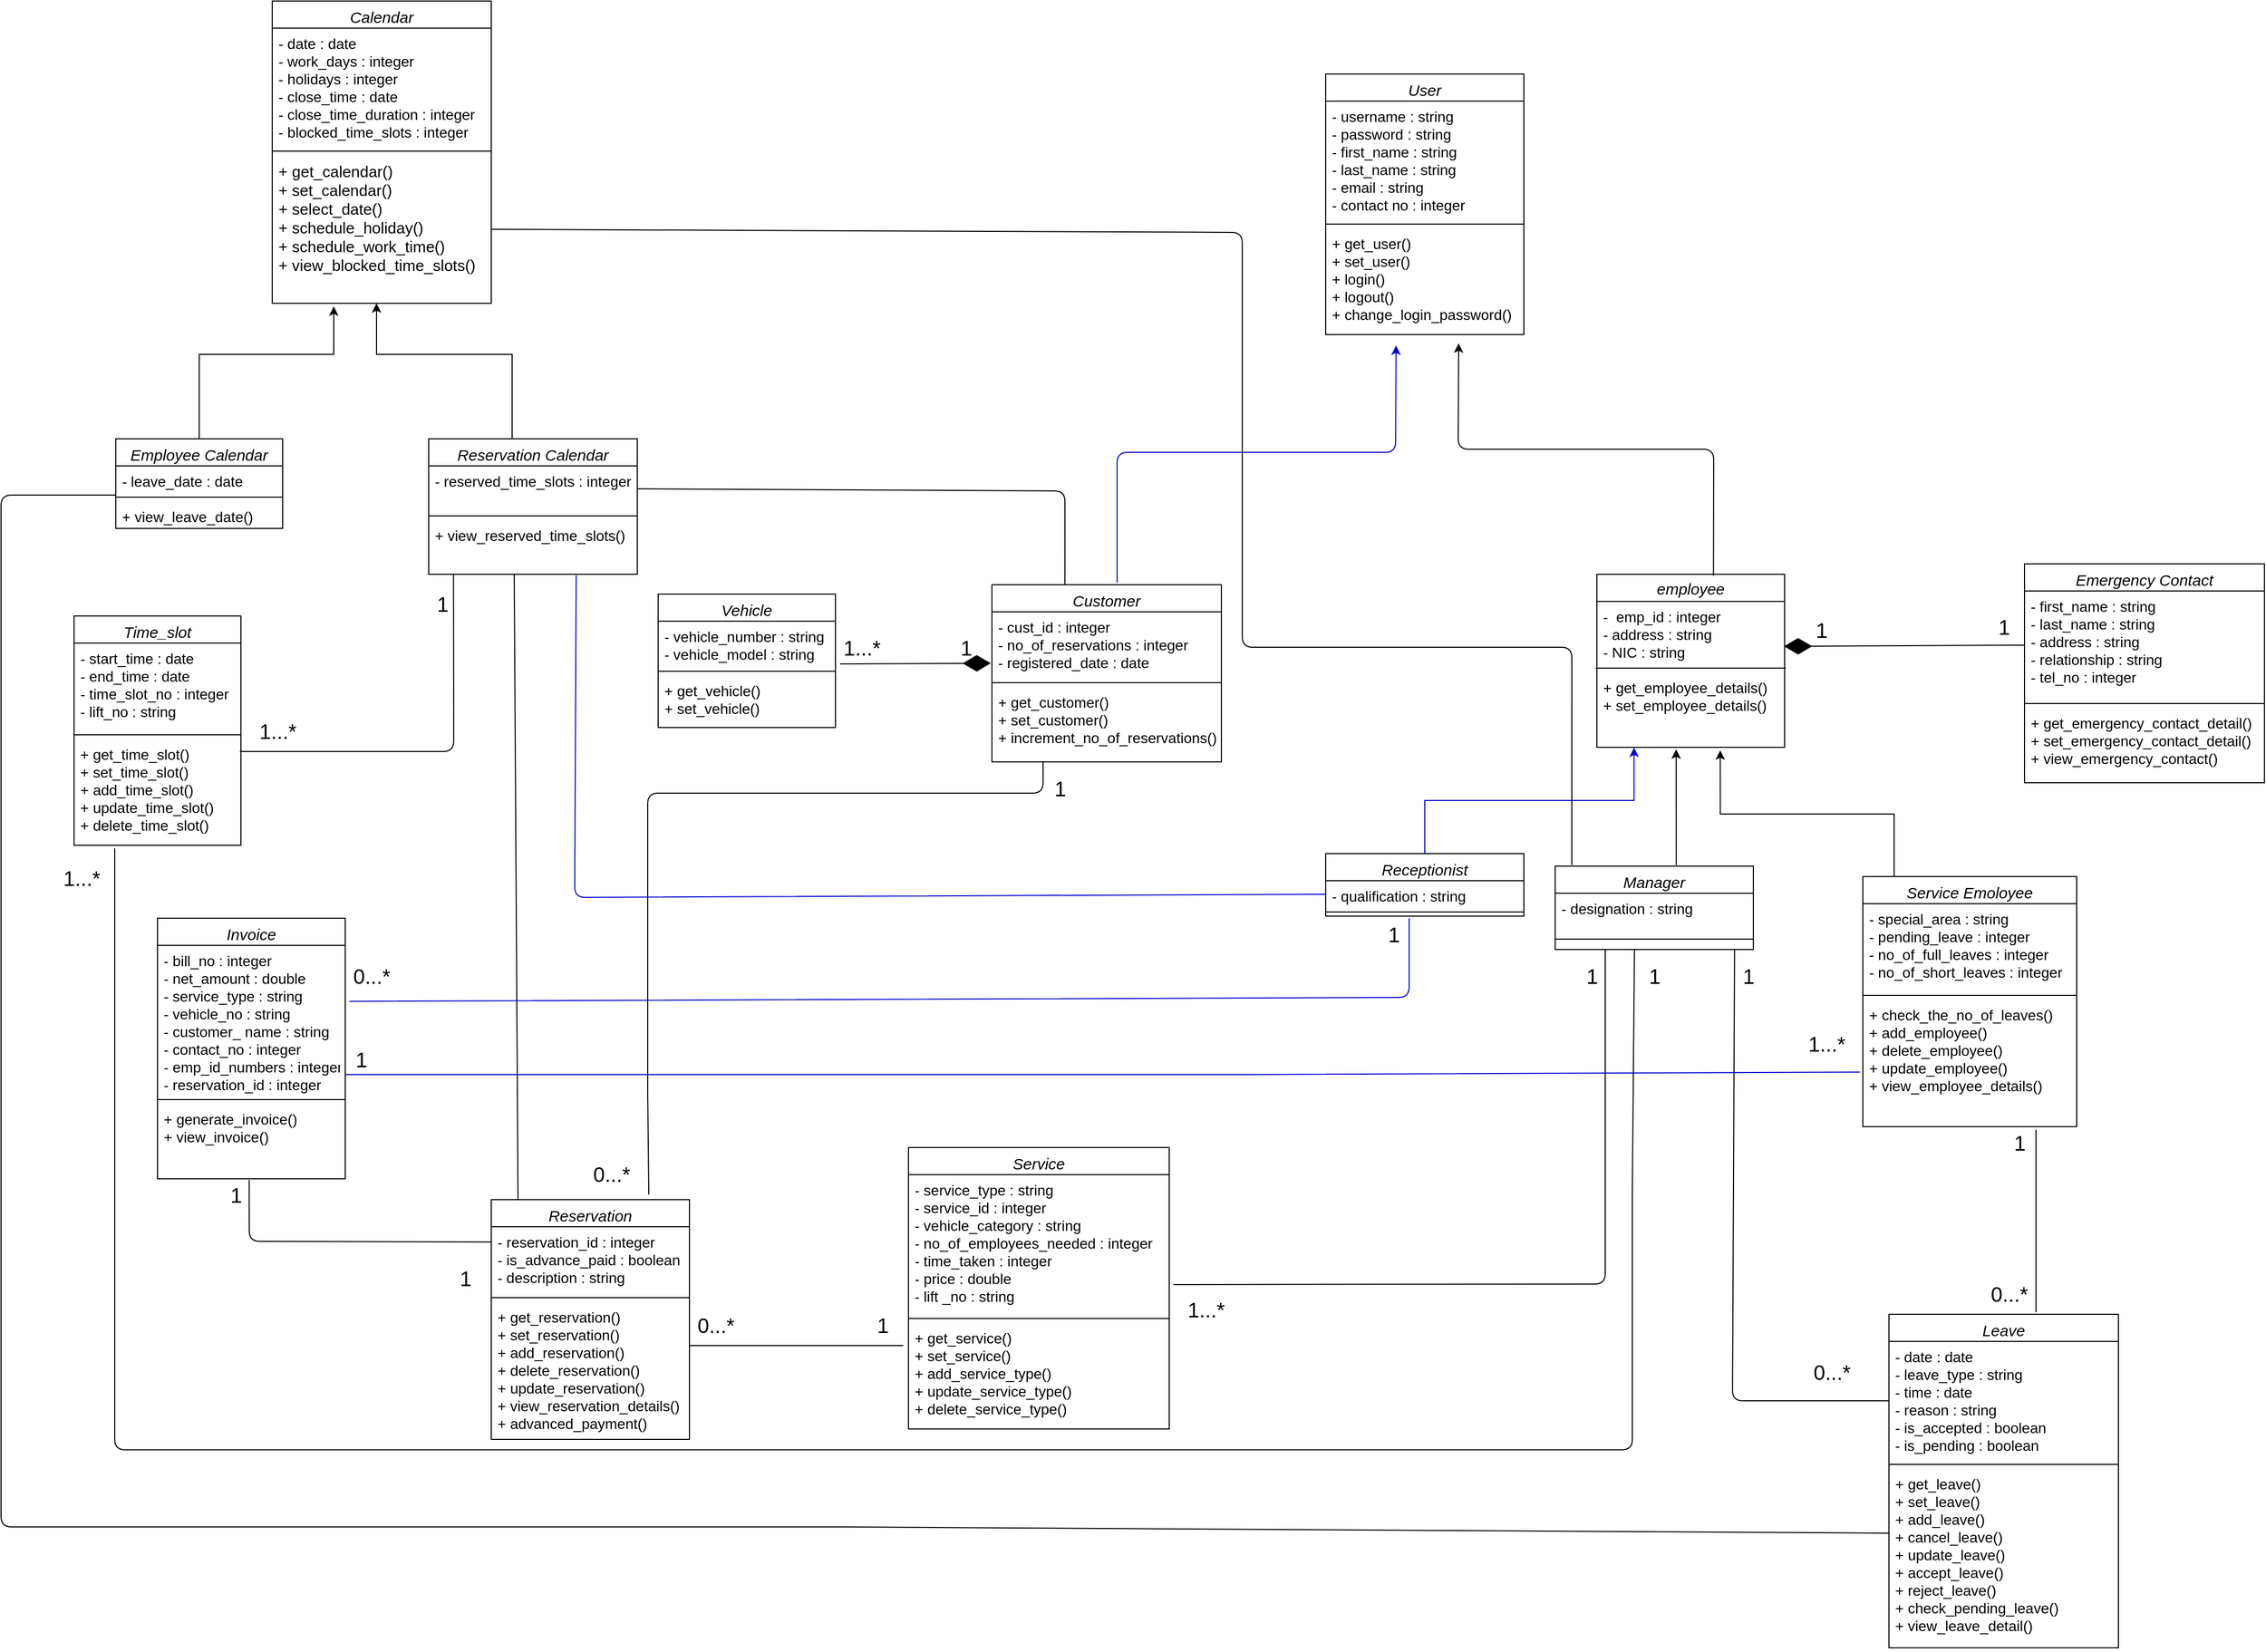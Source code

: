 <mxfile version="13.3.5" type="device"><diagram id="CrQ1TRCvhjFQjU25ip5w" name="Page-1"><mxGraphModel dx="1024" dy="592" grid="1" gridSize="10" guides="1" tooltips="1" connect="1" arrows="1" fold="1" page="1" pageScale="1" pageWidth="2336" pageHeight="1654" math="0" shadow="0"><root><mxCell id="0"/><mxCell id="1" parent="0"/><mxCell id="5kuCGe-Mn72vPVUXU6Hc-28" value="" style="endArrow=diamondThin;endFill=1;endSize=24;html=1;entryX=-0.005;entryY=0.771;entryDx=0;entryDy=0;entryPerimeter=0;exitX=1.026;exitY=0.932;exitDx=0;exitDy=0;exitPerimeter=0;" parent="1" source="5kuCGe-Mn72vPVUXU6Hc-24" target="5kuCGe-Mn72vPVUXU6Hc-6" edge="1"><mxGeometry width="160" relative="1" as="geometry"><mxPoint x="890" y="688" as="sourcePoint"/><mxPoint x="1150" y="1182" as="targetPoint"/><Array as="points"/></mxGeometry></mxCell><mxCell id="5kuCGe-Mn72vPVUXU6Hc-76" value="Calendar" style="swimlane;fontStyle=2;align=center;verticalAlign=top;childLayout=stackLayout;horizontal=1;startSize=26;horizontalStack=0;resizeParent=1;resizeParentMax=0;resizeLast=0;collapsible=1;marginBottom=0;fontSize=15;" parent="1" vertex="1"><mxGeometry x="350" y="60" width="210" height="290" as="geometry"/></mxCell><mxCell id="5kuCGe-Mn72vPVUXU6Hc-77" value="- date : date&#10;- work_days : integer &#10;- holidays : integer&#10;- close_time : date&#10;- close_time_duration : integer&#10;- blocked_time_slots : integer&#10; " style="text;strokeColor=none;fillColor=none;align=left;verticalAlign=top;spacingLeft=4;spacingRight=4;overflow=hidden;rotatable=0;points=[[0,0.5],[1,0.5]];portConstraint=eastwest;fontSize=14;" parent="5kuCGe-Mn72vPVUXU6Hc-76" vertex="1"><mxGeometry y="26" width="210" height="114" as="geometry"/></mxCell><mxCell id="5kuCGe-Mn72vPVUXU6Hc-78" value="" style="line;strokeWidth=1;fillColor=none;align=left;verticalAlign=middle;spacingTop=-1;spacingLeft=3;spacingRight=3;rotatable=0;labelPosition=right;points=[];portConstraint=eastwest;" parent="5kuCGe-Mn72vPVUXU6Hc-76" vertex="1"><mxGeometry y="140" width="210" height="8" as="geometry"/></mxCell><mxCell id="5kuCGe-Mn72vPVUXU6Hc-79" value="+ get_calendar()&#10;+ set_calendar()&#10;+ select_date()&#10;+ schedule_holiday()&#10;+ schedule_work_time()&#10;+ view_blocked_time_slots()" style="text;strokeColor=none;fillColor=none;align=left;verticalAlign=top;spacingLeft=4;spacingRight=4;overflow=hidden;rotatable=0;points=[[0,0.5],[1,0.5]];portConstraint=eastwest;fontSize=15;" parent="5kuCGe-Mn72vPVUXU6Hc-76" vertex="1"><mxGeometry y="148" width="210" height="142" as="geometry"/></mxCell><mxCell id="5kuCGe-Mn72vPVUXU6Hc-29" value="&lt;font style=&quot;font-size: 20px&quot;&gt;1&lt;/font&gt;" style="text;html=1;align=center;verticalAlign=middle;resizable=0;points=[];autosize=1;fontSize=14;" parent="1" vertex="1"><mxGeometry x="1000" y="670" width="30" height="20" as="geometry"/></mxCell><mxCell id="5kuCGe-Mn72vPVUXU6Hc-30" value="&lt;font style=&quot;font-size: 20px&quot;&gt;1...*&lt;/font&gt;" style="text;html=1;align=center;verticalAlign=middle;resizable=0;points=[];autosize=1;fontSize=14;" parent="1" vertex="1"><mxGeometry x="890" y="670" width="50" height="20" as="geometry"/></mxCell><mxCell id="5kuCGe-Mn72vPVUXU6Hc-32" value="" style="edgeStyle=orthogonalEdgeStyle;rounded=0;orthogonalLoop=1;jettySize=auto;html=1;fontSize=14;entryX=0.198;entryY=1.002;entryDx=0;entryDy=0;entryPerimeter=0;strokeColor=#0000CC;" parent="1" source="5kuCGe-Mn72vPVUXU6Hc-35" target="5kuCGe-Mn72vPVUXU6Hc-48" edge="1"><mxGeometry relative="1" as="geometry"><mxPoint x="1450" y="820" as="targetPoint"/></mxGeometry></mxCell><mxCell id="5kuCGe-Mn72vPVUXU6Hc-33" value="" style="edgeStyle=orthogonalEdgeStyle;rounded=0;orthogonalLoop=1;jettySize=auto;html=1;fontSize=14;entryX=0.657;entryY=1.021;entryDx=0;entryDy=0;entryPerimeter=0;" parent="1" source="5kuCGe-Mn72vPVUXU6Hc-43" target="5kuCGe-Mn72vPVUXU6Hc-48" edge="1"><mxGeometry relative="1" as="geometry"><mxPoint x="1709" y="772" as="targetPoint"/><Array as="points"><mxPoint x="1905" y="840"/><mxPoint x="1738" y="840"/></Array></mxGeometry></mxCell><mxCell id="5kuCGe-Mn72vPVUXU6Hc-34" value="" style="endArrow=classic;html=1;fontSize=14;exitX=0.611;exitY=-0.011;exitDx=0;exitDy=0;exitPerimeter=0;" parent="1" source="5kuCGe-Mn72vPVUXU6Hc-39" edge="1"><mxGeometry width="50" height="50" relative="1" as="geometry"><mxPoint x="1700" y="800" as="sourcePoint"/><mxPoint x="1696" y="778" as="targetPoint"/></mxGeometry></mxCell><mxCell id="5kuCGe-Mn72vPVUXU6Hc-62" value="&lt;font style=&quot;font-size: 20px&quot;&gt;1&lt;/font&gt;" style="text;html=1;align=center;verticalAlign=middle;resizable=0;points=[];autosize=1;" parent="1" vertex="1"><mxGeometry x="1820" y="653" width="30" height="20" as="geometry"/></mxCell><mxCell id="5kuCGe-Mn72vPVUXU6Hc-63" value="&lt;font style=&quot;font-size: 20px&quot;&gt;1&lt;/font&gt;" style="text;html=1;align=center;verticalAlign=middle;resizable=0;points=[];autosize=1;" parent="1" vertex="1"><mxGeometry x="1995" y="650" width="30" height="20" as="geometry"/></mxCell><mxCell id="5kuCGe-Mn72vPVUXU6Hc-74" style="edgeStyle=orthogonalEdgeStyle;rounded=0;orthogonalLoop=1;jettySize=auto;html=1;fontSize=14;exitX=0.5;exitY=0;exitDx=0;exitDy=0;" parent="1" source="5kuCGe-Mn72vPVUXU6Hc-80" edge="1"><mxGeometry relative="1" as="geometry"><mxPoint x="409" y="353" as="targetPoint"/><Array as="points"><mxPoint x="280" y="399"/><mxPoint x="409" y="399"/><mxPoint x="409" y="353"/></Array><mxPoint x="210" y="440" as="sourcePoint"/></mxGeometry></mxCell><mxCell id="5kuCGe-Mn72vPVUXU6Hc-75" value="" style="edgeStyle=orthogonalEdgeStyle;rounded=0;orthogonalLoop=1;jettySize=auto;html=1;fontSize=14;exitX=0.5;exitY=0;exitDx=0;exitDy=0;" parent="1" source="5kuCGe-Mn72vPVUXU6Hc-84" target="5kuCGe-Mn72vPVUXU6Hc-79" edge="1"><mxGeometry relative="1" as="geometry"><mxPoint x="510" y="299" as="targetPoint"/><Array as="points"><mxPoint x="580" y="399"/><mxPoint x="450" y="399"/></Array><mxPoint x="710" y="400" as="sourcePoint"/></mxGeometry></mxCell><mxCell id="5kuCGe-Mn72vPVUXU6Hc-93" value="" style="endArrow=classic;html=1;entryX=0.355;entryY=1.103;entryDx=0;entryDy=0;entryPerimeter=0;strokeColor=#0000CC;" parent="1" target="5kuCGe-Mn72vPVUXU6Hc-4" edge="1"><mxGeometry width="50" height="50" relative="1" as="geometry"><mxPoint x="1160" y="618" as="sourcePoint"/><mxPoint x="1290" y="510" as="targetPoint"/><Array as="points"><mxPoint x="1160" y="493"/><mxPoint x="1427" y="493"/></Array></mxGeometry></mxCell><mxCell id="5kuCGe-Mn72vPVUXU6Hc-95" value="" style="endArrow=classic;html=1;entryX=0.671;entryY=1.083;entryDx=0;entryDy=0;entryPerimeter=0;exitX=0.621;exitY=0.009;exitDx=0;exitDy=0;exitPerimeter=0;" parent="1" source="5kuCGe-Mn72vPVUXU6Hc-47" target="5kuCGe-Mn72vPVUXU6Hc-4" edge="1"><mxGeometry width="50" height="50" relative="1" as="geometry"><mxPoint x="2160" y="530" as="sourcePoint"/><mxPoint x="1020" y="470" as="targetPoint"/><Array as="points"><mxPoint x="1732" y="490"/><mxPoint x="1487" y="490"/></Array></mxGeometry></mxCell><mxCell id="5kuCGe-Mn72vPVUXU6Hc-57" value="Emergency Contact" style="swimlane;fontStyle=2;align=center;verticalAlign=top;childLayout=stackLayout;horizontal=1;startSize=26;horizontalStack=0;resizeParent=1;resizeParentMax=0;resizeLast=0;collapsible=1;marginBottom=0;fontSize=15;" parent="1" vertex="1"><mxGeometry x="2030" y="600" width="230" height="210" as="geometry"/></mxCell><mxCell id="5kuCGe-Mn72vPVUXU6Hc-58" value="- first_name : string&#10;- last_name : string&#10;- address : string&#10;- relationship : string&#10;- tel_no : integer" style="text;strokeColor=none;fillColor=none;align=left;verticalAlign=top;spacingLeft=4;spacingRight=4;overflow=hidden;rotatable=0;points=[[0,0.5],[1,0.5]];portConstraint=eastwest;fontSize=14;" parent="5kuCGe-Mn72vPVUXU6Hc-57" vertex="1"><mxGeometry y="26" width="230" height="104" as="geometry"/></mxCell><mxCell id="5kuCGe-Mn72vPVUXU6Hc-59" value="" style="line;strokeWidth=1;fillColor=none;align=left;verticalAlign=middle;spacingTop=-1;spacingLeft=3;spacingRight=3;rotatable=0;labelPosition=right;points=[];portConstraint=eastwest;" parent="5kuCGe-Mn72vPVUXU6Hc-57" vertex="1"><mxGeometry y="130" width="230" height="8" as="geometry"/></mxCell><mxCell id="5kuCGe-Mn72vPVUXU6Hc-60" value="+ get_emergency_contact_detail()&#10;+ set_emergency_contact_detail()&#10;+ view_emergency_contact()" style="text;strokeColor=none;fillColor=none;align=left;verticalAlign=top;spacingLeft=4;spacingRight=4;overflow=hidden;rotatable=0;points=[[0,0.5],[1,0.5]];portConstraint=eastwest;fontSize=14;" parent="5kuCGe-Mn72vPVUXU6Hc-57" vertex="1"><mxGeometry y="138" width="230" height="72" as="geometry"/></mxCell><mxCell id="5kuCGe-Mn72vPVUXU6Hc-98" value="" style="endArrow=diamondThin;endFill=1;endSize=24;html=1;exitX=0;exitY=0.5;exitDx=0;exitDy=0;entryX=0.997;entryY=0.308;entryDx=0;entryDy=0;entryPerimeter=0;" parent="1" source="5kuCGe-Mn72vPVUXU6Hc-58" target="5kuCGe-Mn72vPVUXU6Hc-48" edge="1"><mxGeometry width="160" relative="1" as="geometry"><mxPoint x="1771" y="678" as="sourcePoint"/><mxPoint x="1820" y="730" as="targetPoint"/></mxGeometry></mxCell><mxCell id="5kuCGe-Mn72vPVUXU6Hc-1" value="User" style="swimlane;fontStyle=2;align=center;verticalAlign=top;childLayout=stackLayout;horizontal=1;startSize=26;horizontalStack=0;resizeParent=1;resizeParentMax=0;resizeLast=0;collapsible=1;marginBottom=0;fontSize=15;" parent="1" vertex="1"><mxGeometry x="1360" y="130" width="190" height="250" as="geometry"/></mxCell><mxCell id="5kuCGe-Mn72vPVUXU6Hc-2" value="- username : string&#10;- password : string&#10;- first_name : string&#10;- last_name : string&#10;- email : string&#10;- contact no : integer" style="text;strokeColor=none;fillColor=none;align=left;verticalAlign=top;spacingLeft=4;spacingRight=4;overflow=hidden;rotatable=0;points=[[0,0.5],[1,0.5]];portConstraint=eastwest;fontSize=14;" parent="5kuCGe-Mn72vPVUXU6Hc-1" vertex="1"><mxGeometry y="26" width="190" height="114" as="geometry"/></mxCell><mxCell id="5kuCGe-Mn72vPVUXU6Hc-3" value="" style="line;strokeWidth=1;fillColor=none;align=left;verticalAlign=middle;spacingTop=-1;spacingLeft=3;spacingRight=3;rotatable=0;labelPosition=right;points=[];portConstraint=eastwest;fontSize=14;" parent="5kuCGe-Mn72vPVUXU6Hc-1" vertex="1"><mxGeometry y="140" width="190" height="8" as="geometry"/></mxCell><mxCell id="5kuCGe-Mn72vPVUXU6Hc-4" value="+ get_user()&#10;+ set_user()&#10;+ login()&#10;+ logout()&#10;+ change_login_password()" style="text;strokeColor=none;fillColor=none;align=left;verticalAlign=top;spacingLeft=4;spacingRight=4;overflow=hidden;rotatable=0;points=[[0,0.5],[1,0.5]];portConstraint=eastwest;fontSize=14;" parent="5kuCGe-Mn72vPVUXU6Hc-1" vertex="1"><mxGeometry y="148" width="190" height="102" as="geometry"/></mxCell><mxCell id="5kuCGe-Mn72vPVUXU6Hc-84" value="Reservation Calendar" style="swimlane;fontStyle=2;align=center;verticalAlign=top;childLayout=stackLayout;horizontal=1;startSize=26;horizontalStack=0;resizeParent=1;resizeParentMax=0;resizeLast=0;collapsible=1;marginBottom=0;fontSize=15;" parent="1" vertex="1"><mxGeometry x="500" y="480" width="200" height="130" as="geometry"/></mxCell><mxCell id="5kuCGe-Mn72vPVUXU6Hc-85" value="- reserved_time_slots : integer" style="text;strokeColor=none;fillColor=none;align=left;verticalAlign=top;spacingLeft=4;spacingRight=4;overflow=hidden;rotatable=0;points=[[0,0.5],[1,0.5]];portConstraint=eastwest;fontSize=14;" parent="5kuCGe-Mn72vPVUXU6Hc-84" vertex="1"><mxGeometry y="26" width="200" height="44" as="geometry"/></mxCell><mxCell id="5kuCGe-Mn72vPVUXU6Hc-86" value="" style="line;strokeWidth=1;fillColor=none;align=left;verticalAlign=middle;spacingTop=-1;spacingLeft=3;spacingRight=3;rotatable=0;labelPosition=right;points=[];portConstraint=eastwest;fontSize=14;" parent="5kuCGe-Mn72vPVUXU6Hc-84" vertex="1"><mxGeometry y="70" width="200" height="8" as="geometry"/></mxCell><mxCell id="5kuCGe-Mn72vPVUXU6Hc-87" value="+ view_reserved_time_slots()" style="text;strokeColor=none;fillColor=none;align=left;verticalAlign=top;spacingLeft=4;spacingRight=4;overflow=hidden;rotatable=0;points=[[0,0.5],[1,0.5]];portConstraint=eastwest;fontSize=14;" parent="5kuCGe-Mn72vPVUXU6Hc-84" vertex="1"><mxGeometry y="78" width="200" height="52" as="geometry"/></mxCell><mxCell id="5kuCGe-Mn72vPVUXU6Hc-80" value="Employee Calendar" style="swimlane;fontStyle=2;align=center;verticalAlign=top;childLayout=stackLayout;horizontal=1;startSize=26;horizontalStack=0;resizeParent=1;resizeParentMax=0;resizeLast=0;collapsible=1;marginBottom=0;fontSize=15;" parent="1" vertex="1"><mxGeometry x="200" y="480" width="160" height="86" as="geometry"/></mxCell><mxCell id="5kuCGe-Mn72vPVUXU6Hc-81" value="- leave_date : date" style="text;strokeColor=none;fillColor=none;align=left;verticalAlign=top;spacingLeft=4;spacingRight=4;overflow=hidden;rotatable=0;points=[[0,0.5],[1,0.5]];portConstraint=eastwest;fontSize=14;" parent="5kuCGe-Mn72vPVUXU6Hc-80" vertex="1"><mxGeometry y="26" width="160" height="26" as="geometry"/></mxCell><mxCell id="5kuCGe-Mn72vPVUXU6Hc-82" value="" style="line;strokeWidth=1;fillColor=none;align=left;verticalAlign=middle;spacingTop=-1;spacingLeft=3;spacingRight=3;rotatable=0;labelPosition=right;points=[];portConstraint=eastwest;fontSize=14;" parent="5kuCGe-Mn72vPVUXU6Hc-80" vertex="1"><mxGeometry y="52" width="160" height="8" as="geometry"/></mxCell><mxCell id="5kuCGe-Mn72vPVUXU6Hc-83" value="+ view_leave_date()" style="text;strokeColor=none;fillColor=none;align=left;verticalAlign=top;spacingLeft=4;spacingRight=4;overflow=hidden;rotatable=0;points=[[0,0.5],[1,0.5]];portConstraint=eastwest;fontSize=14;" parent="5kuCGe-Mn72vPVUXU6Hc-80" vertex="1"><mxGeometry y="60" width="160" height="26" as="geometry"/></mxCell><mxCell id="5kuCGe-Mn72vPVUXU6Hc-102" value="" style="endArrow=none;html=1;exitX=1;exitY=0.5;exitDx=0;exitDy=0;entryX=0.318;entryY=0.002;entryDx=0;entryDy=0;entryPerimeter=0;" parent="1" source="5kuCGe-Mn72vPVUXU6Hc-85" target="5kuCGe-Mn72vPVUXU6Hc-5" edge="1"><mxGeometry width="50" height="50" relative="1" as="geometry"><mxPoint x="730" y="740" as="sourcePoint"/><mxPoint x="780" y="690" as="targetPoint"/><Array as="points"><mxPoint x="1110" y="530"/></Array></mxGeometry></mxCell><mxCell id="5kuCGe-Mn72vPVUXU6Hc-111" value="" style="endArrow=none;html=1;exitX=0.795;exitY=-0.021;exitDx=0;exitDy=0;exitPerimeter=0;entryX=0.223;entryY=1;entryDx=0;entryDy=0;entryPerimeter=0;" parent="1" source="5kuCGe-Mn72vPVUXU6Hc-107" target="5kuCGe-Mn72vPVUXU6Hc-8" edge="1"><mxGeometry width="50" height="50" relative="1" as="geometry"><mxPoint x="810" y="900" as="sourcePoint"/><mxPoint x="1090" y="860" as="targetPoint"/><Array as="points"><mxPoint x="710" y="1110"/><mxPoint x="710" y="820"/><mxPoint x="1089" y="820"/></Array></mxGeometry></mxCell><mxCell id="5kuCGe-Mn72vPVUXU6Hc-119" value="" style="endArrow=none;html=1;exitX=1.015;exitY=0.787;exitDx=0;exitDy=0;exitPerimeter=0;" parent="1" source="5kuCGe-Mn72vPVUXU6Hc-104" edge="1"><mxGeometry width="50" height="50" relative="1" as="geometry"><mxPoint x="1230" y="1291" as="sourcePoint"/><mxPoint x="1628" y="970" as="targetPoint"/><Array as="points"><mxPoint x="1628" y="1291"/><mxPoint x="1628" y="1140"/></Array></mxGeometry></mxCell><mxCell id="5kuCGe-Mn72vPVUXU6Hc-121" value="" style="endArrow=none;html=1;" parent="1" edge="1"><mxGeometry width="50" height="50" relative="1" as="geometry"><mxPoint x="750" y="1350" as="sourcePoint"/><mxPoint x="955" y="1350" as="targetPoint"/></mxGeometry></mxCell><mxCell id="5kuCGe-Mn72vPVUXU6Hc-132" value="" style="endArrow=none;html=1;entryX=0;entryY=0.228;entryDx=0;entryDy=0;entryPerimeter=0;exitX=0.488;exitY=1.015;exitDx=0;exitDy=0;exitPerimeter=0;" parent="1" source="5kuCGe-Mn72vPVUXU6Hc-185" target="5kuCGe-Mn72vPVUXU6Hc-108" edge="1"><mxGeometry width="50" height="50" relative="1" as="geometry"><mxPoint x="296" y="1000" as="sourcePoint"/><mxPoint x="700" y="900" as="targetPoint"/><Array as="points"><mxPoint x="328" y="1250"/></Array></mxGeometry></mxCell><mxCell id="5kuCGe-Mn72vPVUXU6Hc-43" value="Service Emoloyee" style="swimlane;fontStyle=2;align=center;verticalAlign=top;childLayout=stackLayout;horizontal=1;startSize=26;horizontalStack=0;resizeParent=1;resizeParentMax=0;resizeLast=0;collapsible=1;marginBottom=0;fontSize=15;" parent="1" vertex="1"><mxGeometry x="1875" y="900" width="205" height="240" as="geometry"/></mxCell><mxCell id="5kuCGe-Mn72vPVUXU6Hc-44" value="- special_area : string&#10;- pending_leave : integer&#10;- no_of_full_leaves : integer&#10;- no_of_short_leaves : integer&#10;" style="text;strokeColor=none;fillColor=none;align=left;verticalAlign=top;spacingLeft=4;spacingRight=4;overflow=hidden;rotatable=0;points=[[0,0.5],[1,0.5]];portConstraint=eastwest;fontSize=14;" parent="5kuCGe-Mn72vPVUXU6Hc-43" vertex="1"><mxGeometry y="26" width="205" height="84" as="geometry"/></mxCell><mxCell id="5kuCGe-Mn72vPVUXU6Hc-45" value="" style="line;strokeWidth=1;fillColor=none;align=left;verticalAlign=middle;spacingTop=-1;spacingLeft=3;spacingRight=3;rotatable=0;labelPosition=right;points=[];portConstraint=eastwest;fontSize=14;" parent="5kuCGe-Mn72vPVUXU6Hc-43" vertex="1"><mxGeometry y="110" width="205" height="8" as="geometry"/></mxCell><mxCell id="5kuCGe-Mn72vPVUXU6Hc-46" value="+ check_the_no_of_leaves()&#10;+ add_employee() &#10;+ delete_employee()&#10;+ update_employee()&#10;+ view_employee_details()&#10;" style="text;strokeColor=none;fillColor=none;align=left;verticalAlign=top;spacingLeft=4;spacingRight=4;overflow=hidden;rotatable=0;points=[[0,0.5],[1,0.5]];portConstraint=eastwest;fontSize=14;" parent="5kuCGe-Mn72vPVUXU6Hc-43" vertex="1"><mxGeometry y="118" width="205" height="122" as="geometry"/></mxCell><mxCell id="5kuCGe-Mn72vPVUXU6Hc-39" value="Manager" style="swimlane;fontStyle=2;align=center;verticalAlign=top;childLayout=stackLayout;horizontal=1;startSize=26;horizontalStack=0;resizeParent=1;resizeParentMax=0;resizeLast=0;collapsible=1;marginBottom=0;fontSize=15;" parent="1" vertex="1"><mxGeometry x="1580" y="890" width="190" height="80" as="geometry"/></mxCell><mxCell id="5kuCGe-Mn72vPVUXU6Hc-40" value="- designation : string" style="text;strokeColor=none;fillColor=none;align=left;verticalAlign=top;spacingLeft=4;spacingRight=4;overflow=hidden;rotatable=0;points=[[0,0.5],[1,0.5]];portConstraint=eastwest;fontSize=14;" parent="5kuCGe-Mn72vPVUXU6Hc-39" vertex="1"><mxGeometry y="26" width="190" height="34" as="geometry"/></mxCell><mxCell id="5kuCGe-Mn72vPVUXU6Hc-41" value="" style="line;strokeWidth=1;fillColor=none;align=left;verticalAlign=middle;spacingTop=-1;spacingLeft=3;spacingRight=3;rotatable=0;labelPosition=right;points=[];portConstraint=eastwest;fontSize=14;" parent="5kuCGe-Mn72vPVUXU6Hc-39" vertex="1"><mxGeometry y="60" width="190" height="20" as="geometry"/></mxCell><mxCell id="5kuCGe-Mn72vPVUXU6Hc-169" value="" style="endArrow=none;html=1;fontSize=20;exitX=0;exitY=0.5;exitDx=0;exitDy=0;" parent="1" source="5kuCGe-Mn72vPVUXU6Hc-141" edge="1"><mxGeometry width="50" height="50" relative="1" as="geometry"><mxPoint x="1720" y="1450" as="sourcePoint"/><mxPoint x="1752" y="970" as="targetPoint"/><Array as="points"><mxPoint x="1750" y="1403"/></Array></mxGeometry></mxCell><mxCell id="5kuCGe-Mn72vPVUXU6Hc-170" value="" style="endArrow=none;html=1;fontSize=20;" parent="1" edge="1"><mxGeometry width="50" height="50" relative="1" as="geometry"><mxPoint x="2041" y="1143" as="sourcePoint"/><mxPoint x="2041" y="1318" as="targetPoint"/><Array as="points"/></mxGeometry></mxCell><mxCell id="5kuCGe-Mn72vPVUXU6Hc-171" value="1" style="text;html=1;align=center;verticalAlign=middle;resizable=0;points=[];autosize=1;fontSize=20;" parent="1" vertex="1"><mxGeometry x="1750" y="980" width="30" height="30" as="geometry"/></mxCell><mxCell id="5kuCGe-Mn72vPVUXU6Hc-5" value="Customer" style="swimlane;fontStyle=2;align=center;verticalAlign=top;childLayout=stackLayout;horizontal=1;startSize=26;horizontalStack=0;resizeParent=1;resizeParentMax=0;resizeLast=0;collapsible=1;marginBottom=0;fontSize=15;" parent="1" vertex="1"><mxGeometry x="1040" y="620" width="220" height="170" as="geometry"/></mxCell><mxCell id="5kuCGe-Mn72vPVUXU6Hc-6" value="- cust_id : integer&#10;- no_of_reservations : integer&#10;- registered_date : date" style="text;strokeColor=none;fillColor=none;align=left;verticalAlign=top;spacingLeft=4;spacingRight=4;overflow=hidden;rotatable=0;points=[[0,0.5],[1,0.5]];portConstraint=eastwest;fontSize=14;" parent="5kuCGe-Mn72vPVUXU6Hc-5" vertex="1"><mxGeometry y="26" width="220" height="64" as="geometry"/></mxCell><mxCell id="5kuCGe-Mn72vPVUXU6Hc-7" value="" style="line;strokeWidth=1;fillColor=none;align=left;verticalAlign=middle;spacingTop=-1;spacingLeft=3;spacingRight=3;rotatable=0;labelPosition=right;points=[];portConstraint=eastwest;fontSize=14;" parent="5kuCGe-Mn72vPVUXU6Hc-5" vertex="1"><mxGeometry y="90" width="220" height="8" as="geometry"/></mxCell><mxCell id="5kuCGe-Mn72vPVUXU6Hc-8" value="+ get_customer()&#10;+ set_customer()&#10;+ increment_no_of_reservations()&#10;" style="text;strokeColor=none;fillColor=none;align=left;verticalAlign=top;spacingLeft=4;spacingRight=4;overflow=hidden;rotatable=0;points=[[0,0.5],[1,0.5]];portConstraint=eastwest;fontSize=14;" parent="5kuCGe-Mn72vPVUXU6Hc-5" vertex="1"><mxGeometry y="98" width="220" height="72" as="geometry"/></mxCell><mxCell id="5kuCGe-Mn72vPVUXU6Hc-172" value="0...*" style="text;html=1;align=center;verticalAlign=middle;resizable=0;points=[];autosize=1;fontSize=20;" parent="1" vertex="1"><mxGeometry x="1820" y="1360" width="50" height="30" as="geometry"/></mxCell><mxCell id="5kuCGe-Mn72vPVUXU6Hc-173" value="1" style="text;html=1;align=center;verticalAlign=middle;resizable=0;points=[];autosize=1;fontSize=20;" parent="1" vertex="1"><mxGeometry x="2010" y="1140" width="30" height="30" as="geometry"/></mxCell><mxCell id="5kuCGe-Mn72vPVUXU6Hc-174" value="0...*" style="text;html=1;align=center;verticalAlign=middle;resizable=0;points=[];autosize=1;fontSize=20;" parent="1" vertex="1"><mxGeometry x="1990" y="1285" width="50" height="30" as="geometry"/></mxCell><mxCell id="5kuCGe-Mn72vPVUXU6Hc-177" value="0...*" style="text;html=1;align=center;verticalAlign=middle;resizable=0;points=[];autosize=1;fontSize=20;" parent="1" vertex="1"><mxGeometry x="650" y="1170" width="50" height="30" as="geometry"/></mxCell><mxCell id="5kuCGe-Mn72vPVUXU6Hc-178" value="1" style="text;html=1;align=center;verticalAlign=middle;resizable=0;points=[];autosize=1;fontSize=20;" parent="1" vertex="1"><mxGeometry x="1090" y="800" width="30" height="30" as="geometry"/></mxCell><mxCell id="5kuCGe-Mn72vPVUXU6Hc-186" value="0...*" style="text;html=1;align=center;verticalAlign=middle;resizable=0;points=[];autosize=1;fontSize=20;" parent="1" vertex="1"><mxGeometry x="420" y="980" width="50" height="30" as="geometry"/></mxCell><mxCell id="5kuCGe-Mn72vPVUXU6Hc-187" value="1" style="text;html=1;align=center;verticalAlign=middle;resizable=0;points=[];autosize=1;fontSize=20;" parent="1" vertex="1"><mxGeometry x="1410" y="940" width="30" height="30" as="geometry"/></mxCell><mxCell id="5kuCGe-Mn72vPVUXU6Hc-188" value="1" style="text;html=1;align=center;verticalAlign=middle;resizable=0;points=[];autosize=1;fontSize=20;" parent="1" vertex="1"><mxGeometry x="300" y="1190" width="30" height="30" as="geometry"/></mxCell><mxCell id="5kuCGe-Mn72vPVUXU6Hc-189" value="1" style="text;html=1;align=center;verticalAlign=middle;resizable=0;points=[];autosize=1;fontSize=20;" parent="1" vertex="1"><mxGeometry x="520" y="1270" width="30" height="30" as="geometry"/></mxCell><mxCell id="5kuCGe-Mn72vPVUXU6Hc-192" value="0...*" style="text;html=1;align=center;verticalAlign=middle;resizable=0;points=[];autosize=1;fontSize=20;" parent="1" vertex="1"><mxGeometry x="750" y="1315" width="50" height="30" as="geometry"/></mxCell><mxCell id="5kuCGe-Mn72vPVUXU6Hc-195" value="" style="endArrow=none;html=1;fontSize=20;exitX=0.135;exitY=0.004;exitDx=0;exitDy=0;exitPerimeter=0;" parent="1" source="5kuCGe-Mn72vPVUXU6Hc-107" edge="1"><mxGeometry width="50" height="50" relative="1" as="geometry"><mxPoint x="730" y="920" as="sourcePoint"/><mxPoint x="582" y="610" as="targetPoint"/></mxGeometry></mxCell><mxCell id="5kuCGe-Mn72vPVUXU6Hc-198" value="" style="endArrow=none;html=1;fontSize=20;entryX=0.119;entryY=1;entryDx=0;entryDy=0;entryPerimeter=0;exitX=0.994;exitY=0.118;exitDx=0;exitDy=0;exitPerimeter=0;" parent="1" source="5kuCGe-Mn72vPVUXU6Hc-125" target="5kuCGe-Mn72vPVUXU6Hc-87" edge="1"><mxGeometry width="50" height="50" relative="1" as="geometry"><mxPoint x="330" y="750" as="sourcePoint"/><mxPoint x="510" y="670" as="targetPoint"/><Array as="points"><mxPoint x="524" y="780"/><mxPoint x="524" y="750"/></Array></mxGeometry></mxCell><mxCell id="5kuCGe-Mn72vPVUXU6Hc-215" value="&lt;font color=&quot;#000000&quot;&gt;1&lt;/font&gt;" style="text;html=1;align=center;verticalAlign=middle;resizable=0;points=[];autosize=1;fontSize=20;fontColor=#FF0000;" parent="1" vertex="1"><mxGeometry x="920" y="1315" width="30" height="30" as="geometry"/></mxCell><mxCell id="5kuCGe-Mn72vPVUXU6Hc-219" value="1" style="text;html=1;align=center;verticalAlign=middle;resizable=0;points=[];autosize=1;fontSize=20;" parent="1" vertex="1"><mxGeometry x="1600" y="980" width="30" height="30" as="geometry"/></mxCell><mxCell id="5kuCGe-Mn72vPVUXU6Hc-220" value="1...*" style="text;html=1;align=center;verticalAlign=middle;resizable=0;points=[];autosize=1;fontSize=20;" parent="1" vertex="1"><mxGeometry x="1220" y="1300" width="50" height="30" as="geometry"/></mxCell><mxCell id="5kuCGe-Mn72vPVUXU6Hc-140" value="Leave" style="swimlane;fontStyle=2;align=center;verticalAlign=top;childLayout=stackLayout;horizontal=1;startSize=26;horizontalStack=0;resizeParent=1;resizeParentMax=0;resizeLast=0;collapsible=1;marginBottom=0;fontSize=15;" parent="1" vertex="1"><mxGeometry x="1900" y="1320" width="220" height="320" as="geometry"/></mxCell><mxCell id="5kuCGe-Mn72vPVUXU6Hc-141" value="- date : date&#10;- leave_type : string&#10;- time : date &#10;- reason : string&#10;- is_accepted : boolean&#10;- is_pending : boolean" style="text;strokeColor=none;fillColor=none;align=left;verticalAlign=top;spacingLeft=4;spacingRight=4;overflow=hidden;rotatable=0;points=[[0,0.5],[1,0.5]];portConstraint=eastwest;fontSize=14;" parent="5kuCGe-Mn72vPVUXU6Hc-140" vertex="1"><mxGeometry y="26" width="220" height="114" as="geometry"/></mxCell><mxCell id="5kuCGe-Mn72vPVUXU6Hc-142" value="" style="line;strokeWidth=1;fillColor=none;align=left;verticalAlign=middle;spacingTop=-1;spacingLeft=3;spacingRight=3;rotatable=0;labelPosition=right;points=[];portConstraint=eastwest;fontSize=14;" parent="5kuCGe-Mn72vPVUXU6Hc-140" vertex="1"><mxGeometry y="140" width="220" height="8" as="geometry"/></mxCell><mxCell id="5kuCGe-Mn72vPVUXU6Hc-143" value="+ get_leave()&#10;+ set_leave()&#10;+ add_leave()&#10;+ cancel_leave()&#10;+ update_leave()&#10;+ accept_leave()&#10;+ reject_leave()&#10;+ check_pending_leave()&#10;+ view_leave_detail()" style="text;strokeColor=none;fillColor=none;align=left;verticalAlign=top;spacingLeft=4;spacingRight=4;overflow=hidden;rotatable=0;points=[[0,0.5],[1,0.5]];portConstraint=eastwest;fontSize=14;" parent="5kuCGe-Mn72vPVUXU6Hc-140" vertex="1"><mxGeometry y="148" width="220" height="172" as="geometry"/></mxCell><mxCell id="5kuCGe-Mn72vPVUXU6Hc-122" value="Time_slot" style="swimlane;fontStyle=2;align=center;verticalAlign=top;childLayout=stackLayout;horizontal=1;startSize=26;horizontalStack=0;resizeParent=1;resizeParentMax=0;resizeLast=0;collapsible=1;marginBottom=0;fontSize=15;" parent="1" vertex="1"><mxGeometry x="160" y="650" width="160" height="220" as="geometry"/></mxCell><mxCell id="5kuCGe-Mn72vPVUXU6Hc-123" value="- start_time : date  &#10;- end_time : date &#10;- time_slot_no : integer&#10;- lift_no : string" style="text;strokeColor=none;fillColor=none;align=left;verticalAlign=top;spacingLeft=4;spacingRight=4;overflow=hidden;rotatable=0;points=[[0,0.5],[1,0.5]];portConstraint=eastwest;fontSize=14;" parent="5kuCGe-Mn72vPVUXU6Hc-122" vertex="1"><mxGeometry y="26" width="160" height="84" as="geometry"/></mxCell><mxCell id="5kuCGe-Mn72vPVUXU6Hc-124" value="" style="line;strokeWidth=1;fillColor=none;align=left;verticalAlign=middle;spacingTop=-1;spacingLeft=3;spacingRight=3;rotatable=0;labelPosition=right;points=[];portConstraint=eastwest;fontSize=14;" parent="5kuCGe-Mn72vPVUXU6Hc-122" vertex="1"><mxGeometry y="110" width="160" height="8" as="geometry"/></mxCell><mxCell id="5kuCGe-Mn72vPVUXU6Hc-125" value="+ get_time_slot()&#10;+ set_time_slot()&#10;+ add_time_slot()&#10;+ update_time_slot()&#10;+ delete_time_slot()" style="text;strokeColor=none;fillColor=none;align=left;verticalAlign=top;spacingLeft=4;spacingRight=4;overflow=hidden;rotatable=0;points=[[0,0.5],[1,0.5]];portConstraint=eastwest;fontSize=14;" parent="5kuCGe-Mn72vPVUXU6Hc-122" vertex="1"><mxGeometry y="118" width="160" height="102" as="geometry"/></mxCell><mxCell id="5kuCGe-Mn72vPVUXU6Hc-233" value="" style="endArrow=none;html=1;fontSize=20;fontColor=#000000;" parent="1" edge="1"><mxGeometry width="50" height="50" relative="1" as="geometry"><mxPoint x="1900" y="1530" as="sourcePoint"/><mxPoint x="200" y="534" as="targetPoint"/><Array as="points"><mxPoint x="890" y="1524"/><mxPoint x="90" y="1524"/><mxPoint x="90" y="534"/></Array></mxGeometry></mxCell><mxCell id="5kuCGe-Mn72vPVUXU6Hc-234" value="" style="endArrow=none;html=1;fontSize=20;fontColor=#000000;" parent="1" edge="1"><mxGeometry width="50" height="50" relative="1" as="geometry"><mxPoint x="199" y="873" as="sourcePoint"/><mxPoint x="1656" y="970" as="targetPoint"/><Array as="points"><mxPoint x="199" y="1450"/><mxPoint x="1210" y="1450"/><mxPoint x="1654" y="1450"/><mxPoint x="1654" y="1200"/></Array></mxGeometry></mxCell><mxCell id="5kuCGe-Mn72vPVUXU6Hc-235" value="1" style="text;html=1;align=center;verticalAlign=middle;resizable=0;points=[];autosize=1;fontSize=20;fontColor=#000000;" parent="1" vertex="1"><mxGeometry x="1660" y="980" width="30" height="30" as="geometry"/></mxCell><mxCell id="5kuCGe-Mn72vPVUXU6Hc-236" value="1...*" style="text;html=1;align=center;verticalAlign=middle;resizable=0;points=[];autosize=1;fontSize=20;fontColor=#000000;" parent="1" vertex="1"><mxGeometry x="142" y="886" width="50" height="30" as="geometry"/></mxCell><mxCell id="5kuCGe-Mn72vPVUXU6Hc-182" value="Invoice" style="swimlane;fontStyle=2;align=center;verticalAlign=top;childLayout=stackLayout;horizontal=1;startSize=26;horizontalStack=0;resizeParent=1;resizeParentMax=0;resizeLast=0;collapsible=1;marginBottom=0;fontSize=15;" parent="1" vertex="1"><mxGeometry x="240" y="940" width="180" height="250" as="geometry"/></mxCell><mxCell id="5kuCGe-Mn72vPVUXU6Hc-183" value="- bill_no : integer&#10;- net_amount : double&#10;- service_type : string&#10;- vehicle_no : string&#10;- customer_ name : string&#10;- contact_no : integer&#10;- emp_id_numbers : integer&#10;- reservation_id : integer" style="text;strokeColor=none;fillColor=none;align=left;verticalAlign=top;spacingLeft=4;spacingRight=4;overflow=hidden;rotatable=0;points=[[0,0.5],[1,0.5]];portConstraint=eastwest;fontSize=14;" parent="5kuCGe-Mn72vPVUXU6Hc-182" vertex="1"><mxGeometry y="26" width="180" height="144" as="geometry"/></mxCell><mxCell id="5kuCGe-Mn72vPVUXU6Hc-184" value="" style="line;strokeWidth=1;fillColor=none;align=left;verticalAlign=middle;spacingTop=-1;spacingLeft=3;spacingRight=3;rotatable=0;labelPosition=right;points=[];portConstraint=eastwest;fontSize=14;" parent="5kuCGe-Mn72vPVUXU6Hc-182" vertex="1"><mxGeometry y="170" width="180" height="8" as="geometry"/></mxCell><mxCell id="5kuCGe-Mn72vPVUXU6Hc-185" value="+ generate_invoice()&#10;+ view_invoice()" style="text;strokeColor=none;fillColor=none;align=left;verticalAlign=top;spacingLeft=4;spacingRight=4;overflow=hidden;rotatable=0;points=[[0,0.5],[1,0.5]];portConstraint=eastwest;fontSize=14;" parent="5kuCGe-Mn72vPVUXU6Hc-182" vertex="1"><mxGeometry y="178" width="180" height="72" as="geometry"/></mxCell><mxCell id="5kuCGe-Mn72vPVUXU6Hc-237" value="1" style="text;html=1;align=center;verticalAlign=middle;resizable=0;points=[];autosize=1;fontSize=20;fontColor=#000000;" parent="1" vertex="1"><mxGeometry x="498" y="623" width="30" height="30" as="geometry"/></mxCell><mxCell id="5kuCGe-Mn72vPVUXU6Hc-238" value="1...*" style="text;html=1;align=center;verticalAlign=middle;resizable=0;points=[];autosize=1;fontSize=20;fontColor=#000000;" parent="1" vertex="1"><mxGeometry x="330" y="745" width="50" height="30" as="geometry"/></mxCell><mxCell id="5kuCGe-Mn72vPVUXU6Hc-239" value="" style="endArrow=none;html=1;fontSize=20;fontColor=#000000;entryX=-0.013;entryY=0.571;entryDx=0;entryDy=0;entryPerimeter=0;strokeColor=#0000CC;" parent="1" target="5kuCGe-Mn72vPVUXU6Hc-46" edge="1"><mxGeometry width="50" height="50" relative="1" as="geometry"><mxPoint x="420" y="1090" as="sourcePoint"/><mxPoint x="1880" y="1120" as="targetPoint"/><Array as="points"><mxPoint x="1280" y="1090"/></Array></mxGeometry></mxCell><mxCell id="5kuCGe-Mn72vPVUXU6Hc-240" value="1" style="text;html=1;align=center;verticalAlign=middle;resizable=0;points=[];autosize=1;fontSize=20;fontColor=#000000;" parent="1" vertex="1"><mxGeometry x="420" y="1060" width="30" height="30" as="geometry"/></mxCell><mxCell id="5kuCGe-Mn72vPVUXU6Hc-242" value="" style="endArrow=none;html=1;fontSize=20;fontColor=#000000;entryX=0.084;entryY=-0.013;entryDx=0;entryDy=0;entryPerimeter=0;exitX=1;exitY=0.5;exitDx=0;exitDy=0;" parent="1" source="5kuCGe-Mn72vPVUXU6Hc-79" target="5kuCGe-Mn72vPVUXU6Hc-39" edge="1"><mxGeometry width="50" height="50" relative="1" as="geometry"><mxPoint x="530" y="282" as="sourcePoint"/><mxPoint x="1591" y="680" as="targetPoint"/><Array as="points"><mxPoint x="1280" y="282"/><mxPoint x="1280" y="680"/><mxPoint x="1596" y="680"/></Array></mxGeometry></mxCell><mxCell id="5kuCGe-Mn72vPVUXU6Hc-47" value="employee" style="swimlane;fontStyle=2;childLayout=stackLayout;horizontal=1;startSize=26;fillColor=none;horizontalStack=0;resizeParent=1;resizeParentMax=0;resizeLast=0;collapsible=1;marginBottom=0;fontSize=15;" parent="1" vertex="1"><mxGeometry x="1620" y="610" width="180" height="166" as="geometry"/></mxCell><mxCell id="5kuCGe-Mn72vPVUXU6Hc-48" value="-  emp_id : integer&#10;- address : string&#10;- NIC : string&#10;&#10;+ get_employee_details()&#10;+ set_employee_details()&#10;" style="text;strokeColor=none;fillColor=none;align=left;verticalAlign=top;spacingLeft=4;spacingRight=4;overflow=hidden;rotatable=0;points=[[0,0.5],[1,0.5]];portConstraint=eastwest;fontSize=14;" parent="5kuCGe-Mn72vPVUXU6Hc-47" vertex="1"><mxGeometry y="26" width="180" height="140" as="geometry"/></mxCell><mxCell id="5kuCGe-Mn72vPVUXU6Hc-49" value="" style="endArrow=none;html=1;fontSize=14;" parent="5kuCGe-Mn72vPVUXU6Hc-47" edge="1"><mxGeometry width="50" height="50" relative="1" as="geometry"><mxPoint x="-1" y="90" as="sourcePoint"/><mxPoint x="181" y="90" as="targetPoint"/></mxGeometry></mxCell><mxCell id="5kuCGe-Mn72vPVUXU6Hc-23" value="Vehicle" style="swimlane;fontStyle=2;align=center;verticalAlign=top;childLayout=stackLayout;horizontal=1;startSize=26;horizontalStack=0;resizeParent=1;resizeParentMax=0;resizeLast=0;collapsible=1;marginBottom=0;fontSize=15;" parent="1" vertex="1"><mxGeometry x="720" y="629" width="170" height="128" as="geometry"/></mxCell><mxCell id="5kuCGe-Mn72vPVUXU6Hc-24" value="- vehicle_number : string&#10;- vehicle_model : string   " style="text;strokeColor=none;fillColor=none;align=left;verticalAlign=top;spacingLeft=4;spacingRight=4;overflow=hidden;rotatable=0;points=[[0,0.5],[1,0.5]];portConstraint=eastwest;fontSize=14;" parent="5kuCGe-Mn72vPVUXU6Hc-23" vertex="1"><mxGeometry y="26" width="170" height="44" as="geometry"/></mxCell><mxCell id="5kuCGe-Mn72vPVUXU6Hc-25" value="" style="line;strokeWidth=1;fillColor=none;align=left;verticalAlign=middle;spacingTop=-1;spacingLeft=3;spacingRight=3;rotatable=0;labelPosition=right;points=[];portConstraint=eastwest;fontSize=14;" parent="5kuCGe-Mn72vPVUXU6Hc-23" vertex="1"><mxGeometry y="70" width="170" height="8" as="geometry"/></mxCell><mxCell id="5kuCGe-Mn72vPVUXU6Hc-26" value="+ get_vehicle()&#10;+ set_vehicle()" style="text;strokeColor=none;fillColor=none;align=left;verticalAlign=top;spacingLeft=4;spacingRight=4;overflow=hidden;rotatable=0;points=[[0,0.5],[1,0.5]];portConstraint=eastwest;fontSize=14;" parent="5kuCGe-Mn72vPVUXU6Hc-23" vertex="1"><mxGeometry y="78" width="170" height="50" as="geometry"/></mxCell><mxCell id="5kuCGe-Mn72vPVUXU6Hc-35" value="Receptionist" style="swimlane;fontStyle=2;align=center;verticalAlign=top;childLayout=stackLayout;horizontal=1;startSize=26;horizontalStack=0;resizeParent=1;resizeParentMax=0;resizeLast=0;collapsible=1;marginBottom=0;fontSize=15;" parent="1" vertex="1"><mxGeometry x="1360" y="878" width="190" height="60" as="geometry"/></mxCell><mxCell id="5kuCGe-Mn72vPVUXU6Hc-36" value="- qualification : string" style="text;strokeColor=none;fillColor=none;align=left;verticalAlign=top;spacingLeft=4;spacingRight=4;overflow=hidden;rotatable=0;points=[[0,0.5],[1,0.5]];portConstraint=eastwest;fontSize=14;" parent="5kuCGe-Mn72vPVUXU6Hc-35" vertex="1"><mxGeometry y="26" width="190" height="26" as="geometry"/></mxCell><mxCell id="5kuCGe-Mn72vPVUXU6Hc-37" value="" style="line;strokeWidth=1;fillColor=none;align=left;verticalAlign=middle;spacingTop=-1;spacingLeft=3;spacingRight=3;rotatable=0;labelPosition=right;points=[];portConstraint=eastwest;fontSize=14;" parent="5kuCGe-Mn72vPVUXU6Hc-35" vertex="1"><mxGeometry y="52" width="190" height="8" as="geometry"/></mxCell><mxCell id="5kuCGe-Mn72vPVUXU6Hc-257" value="" style="endArrow=none;html=1;fontSize=20;fontColor=#000000;exitX=0.707;exitY=1.019;exitDx=0;exitDy=0;exitPerimeter=0;entryX=0;entryY=0.5;entryDx=0;entryDy=0;strokeColor=#0000CC;" parent="1" source="5kuCGe-Mn72vPVUXU6Hc-87" target="5kuCGe-Mn72vPVUXU6Hc-36" edge="1"><mxGeometry width="50" height="50" relative="1" as="geometry"><mxPoint x="1030" y="850" as="sourcePoint"/><mxPoint x="1080" y="800" as="targetPoint"/><Array as="points"><mxPoint x="640" y="920"/></Array></mxGeometry></mxCell><mxCell id="5BjE36j5A1zPbFYXhP0K-3" value="" style="endArrow=none;html=1;fontSize=15;exitX=1.022;exitY=0.373;exitDx=0;exitDy=0;exitPerimeter=0;strokeColor=#0000CC;" parent="1" source="5kuCGe-Mn72vPVUXU6Hc-183" edge="1"><mxGeometry width="50" height="50" relative="1" as="geometry"><mxPoint x="700" y="870" as="sourcePoint"/><mxPoint x="1440" y="940" as="targetPoint"/><Array as="points"><mxPoint x="1440" y="1016"/></Array></mxGeometry></mxCell><mxCell id="5BjE36j5A1zPbFYXhP0K-13" value="1...*" style="text;html=1;align=center;verticalAlign=middle;resizable=0;points=[];autosize=1;fontSize=20;" parent="1" vertex="1"><mxGeometry x="1815" y="1045" width="50" height="30" as="geometry"/></mxCell><mxCell id="5kuCGe-Mn72vPVUXU6Hc-103" value="Service" style="swimlane;fontStyle=2;align=center;verticalAlign=bottom;childLayout=stackLayout;horizontal=1;startSize=26;horizontalStack=0;resizeParent=1;resizeParentMax=0;resizeLast=0;collapsible=1;marginBottom=0;fontSize=15;" parent="1" vertex="1"><mxGeometry x="960" y="1160" width="250" height="270" as="geometry"/></mxCell><mxCell id="5kuCGe-Mn72vPVUXU6Hc-104" value="- service_type : string&#10;- service_id : integer&#10;- vehicle_category : string&#10;- no_of_employees_needed : integer&#10;- time_taken : integer&#10;- price : double&#10;- lift _no : string" style="text;strokeColor=none;fillColor=none;align=left;verticalAlign=top;spacingLeft=4;spacingRight=4;overflow=hidden;rotatable=0;points=[[0,0.5],[1,0.5]];portConstraint=eastwest;fontSize=14;" parent="5kuCGe-Mn72vPVUXU6Hc-103" vertex="1"><mxGeometry y="26" width="250" height="134" as="geometry"/></mxCell><mxCell id="5kuCGe-Mn72vPVUXU6Hc-105" value="" style="line;strokeWidth=1;fillColor=none;align=left;verticalAlign=middle;spacingTop=-1;spacingLeft=3;spacingRight=3;rotatable=0;labelPosition=right;points=[];portConstraint=eastwest;fontSize=14;" parent="5kuCGe-Mn72vPVUXU6Hc-103" vertex="1"><mxGeometry y="160" width="250" height="8" as="geometry"/></mxCell><mxCell id="5kuCGe-Mn72vPVUXU6Hc-106" value="+ get_service()&#10;+ set_service()&#10;+ add_service_type()&#10;+ update_service_type()&#10;+ delete_service_type()" style="text;strokeColor=none;fillColor=none;align=left;verticalAlign=top;spacingLeft=4;spacingRight=4;overflow=hidden;rotatable=0;points=[[0,0.5],[1,0.5]];portConstraint=eastwest;fontSize=14;" parent="5kuCGe-Mn72vPVUXU6Hc-103" vertex="1"><mxGeometry y="168" width="250" height="102" as="geometry"/></mxCell><mxCell id="5kuCGe-Mn72vPVUXU6Hc-107" value="Reservation" style="swimlane;fontStyle=2;align=center;verticalAlign=top;childLayout=stackLayout;horizontal=1;startSize=26;horizontalStack=0;resizeParent=1;resizeParentMax=0;resizeLast=0;collapsible=1;marginBottom=0;fontSize=15;" parent="1" vertex="1"><mxGeometry x="560" y="1210" width="190" height="230" as="geometry"/></mxCell><mxCell id="5kuCGe-Mn72vPVUXU6Hc-108" value="- reservation_id : integer&#10;- is_advance_paid : boolean&#10;- description : string" style="text;strokeColor=none;fillColor=none;align=left;verticalAlign=top;spacingLeft=4;spacingRight=4;overflow=hidden;rotatable=0;points=[[0,0.5],[1,0.5]];portConstraint=eastwest;fontSize=14;" parent="5kuCGe-Mn72vPVUXU6Hc-107" vertex="1"><mxGeometry y="26" width="190" height="64" as="geometry"/></mxCell><mxCell id="5kuCGe-Mn72vPVUXU6Hc-109" value="" style="line;strokeWidth=1;fillColor=none;align=left;verticalAlign=middle;spacingTop=-1;spacingLeft=3;spacingRight=3;rotatable=0;labelPosition=right;points=[];portConstraint=eastwest;fontSize=14;" parent="5kuCGe-Mn72vPVUXU6Hc-107" vertex="1"><mxGeometry y="90" width="190" height="8" as="geometry"/></mxCell><mxCell id="5kuCGe-Mn72vPVUXU6Hc-110" value="+ get_reservation()&#10;+ set_reservation()&#10;+ add_reservation()&#10;+ delete_reservation()&#10;+ update_reservation()&#10;+ view_reservation_details()&#10;+ advanced_payment()" style="text;strokeColor=none;fillColor=none;align=left;verticalAlign=top;spacingLeft=4;spacingRight=4;overflow=hidden;rotatable=0;points=[[0,0.5],[1,0.5]];portConstraint=eastwest;fontSize=14;" parent="5kuCGe-Mn72vPVUXU6Hc-107" vertex="1"><mxGeometry y="98" width="190" height="132" as="geometry"/></mxCell></root></mxGraphModel></diagram></mxfile>